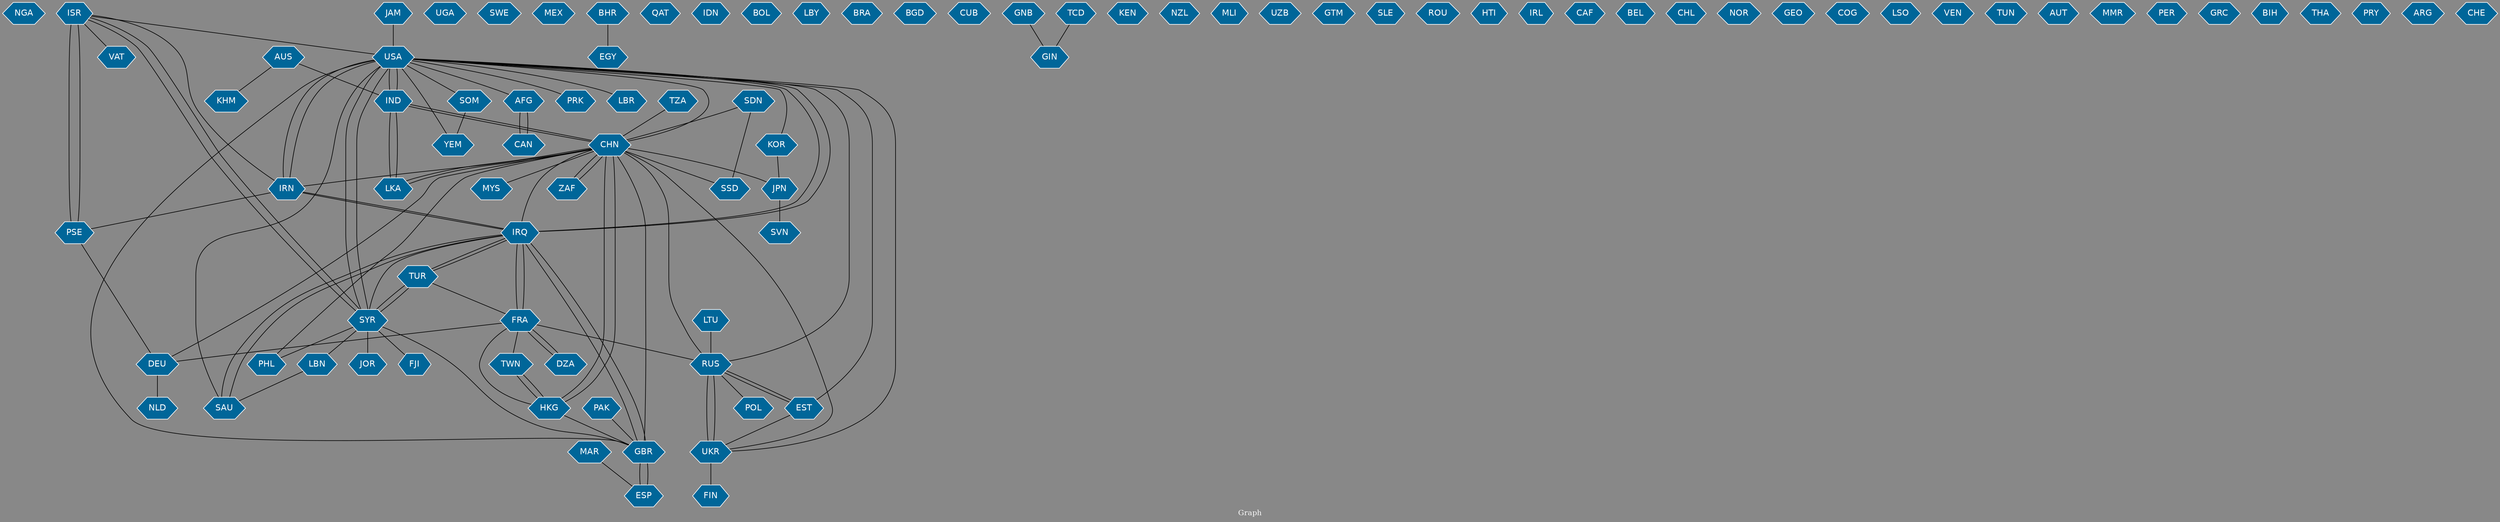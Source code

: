 // Countries together in item graph
graph {
	graph [bgcolor="#888888" fontcolor=white fontsize=12 label="Graph" outputorder=edgesfirst overlap=prism]
	node [color=white fillcolor="#006699" fontcolor=white fontname=Helvetica shape=hexagon style=filled]
	edge [arrowhead=open color=black fontcolor=white fontname=Courier fontsize=12]
		NGA [label=NGA]
		ISR [label=ISR]
		IND [label=IND]
		TWN [label=TWN]
		CHN [label=CHN]
		IRQ [label=IRQ]
		PSE [label=PSE]
		UGA [label=UGA]
		SWE [label=SWE]
		USA [label=USA]
		ZAF [label=ZAF]
		DZA [label=DZA]
		FRA [label=FRA]
		SAU [label=SAU]
		EST [label=EST]
		RUS [label=RUS]
		IRN [label=IRN]
		SOM [label=SOM]
		SYR [label=SYR]
		UKR [label=UKR]
		MEX [label=MEX]
		GBR [label=GBR]
		AFG [label=AFG]
		HKG [label=HKG]
		TUR [label=TUR]
		AUS [label=AUS]
		PRK [label=PRK]
		POL [label=POL]
		EGY [label=EGY]
		DEU [label=DEU]
		JAM [label=JAM]
		ESP [label=ESP]
		QAT [label=QAT]
		IDN [label=IDN]
		PAK [label=PAK]
		BOL [label=BOL]
		LBY [label=LBY]
		BRA [label=BRA]
		BGD [label=BGD]
		LBR [label=LBR]
		PHL [label=PHL]
		BHR [label=BHR]
		CUB [label=CUB]
		GNB [label=GNB]
		GIN [label=GIN]
		KEN [label=KEN]
		NZL [label=NZL]
		CAN [label=CAN]
		KOR [label=KOR]
		LKA [label=LKA]
		JPN [label=JPN]
		MLI [label=MLI]
		UZB [label=UZB]
		GTM [label=GTM]
		SLE [label=SLE]
		ROU [label=ROU]
		HTI [label=HTI]
		IRL [label=IRL]
		CAF [label=CAF]
		VAT [label=VAT]
		YEM [label=YEM]
		BEL [label=BEL]
		CHL [label=CHL]
		NOR [label=NOR]
		GEO [label=GEO]
		COG [label=COG]
		LSO [label=LSO]
		FJI [label=FJI]
		VEN [label=VEN]
		TUN [label=TUN]
		SDN [label=SDN]
		SSD [label=SSD]
		LBN [label=LBN]
		AUT [label=AUT]
		JOR [label=JOR]
		MMR [label=MMR]
		MYS [label=MYS]
		TZA [label=TZA]
		MAR [label=MAR]
		PER [label=PER]
		GRC [label=GRC]
		BIH [label=BIH]
		TCD [label=TCD]
		THA [label=THA]
		PRY [label=PRY]
		KHM [label=KHM]
		FIN [label=FIN]
		NLD [label=NLD]
		ARG [label=ARG]
		CHE [label=CHE]
		SVN [label=SVN]
		LTU [label=LTU]
			LKA -- IND [weight=1]
			TUR -- SYR [weight=3]
			SYR -- TUR [weight=4]
			HKG -- GBR [weight=1]
			USA -- SOM [weight=1]
			LTU -- RUS [weight=1]
			SDN -- CHN [weight=1]
			IRQ -- GBR [weight=3]
			EST -- UKR [weight=1]
			MAR -- ESP [weight=1]
			ZAF -- CHN [weight=1]
			SYR -- ISR [weight=1]
			CHN -- DEU [weight=1]
			SYR -- LBN [weight=2]
			IND -- CHN [weight=2]
			HKG -- TWN [weight=1]
			CHN -- ZAF [weight=1]
			SDN -- SSD [weight=1]
			USA -- YEM [weight=1]
			EST -- RUS [weight=1]
			UKR -- FIN [weight=1]
			USA -- EST [weight=2]
			USA -- UKR [weight=2]
			USA -- IRN [weight=2]
			AUS -- KHM [weight=1]
			TCD -- GIN [weight=1]
			JPN -- SVN [weight=1]
			USA -- AFG [weight=1]
			IRQ -- IRN [weight=2]
			SYR -- FJI [weight=2]
			AFG -- CAN [weight=1]
			CHN -- GBR [weight=1]
			TUR -- FRA [weight=1]
			FRA -- HKG [weight=1]
			PAK -- GBR [weight=1]
			IND -- USA [weight=1]
			CHN -- IND [weight=4]
			ISR -- VAT [weight=1]
			USA -- SYR [weight=3]
			DZA -- FRA [weight=1]
			USA -- IRQ [weight=1]
			RUS -- POL [weight=1]
			CHN -- JPN [weight=2]
			GBR -- ESP [weight=3]
			IRQ -- SAU [weight=2]
			PSE -- ISR [weight=10]
			HKG -- CHN [weight=7]
			ISR -- USA [weight=1]
			TUR -- IRQ [weight=1]
			PSE -- DEU [weight=1]
			IRN -- PSE [weight=1]
			USA -- RUS [weight=1]
			FRA -- DEU [weight=1]
			GBR -- IRQ [weight=4]
			USA -- KOR [weight=1]
			TZA -- CHN [weight=1]
			JAM -- USA [weight=1]
			ISR -- PSE [weight=14]
			SAU -- IRQ [weight=1]
			KOR -- JPN [weight=1]
			IRN -- IRQ [weight=1]
			CHN -- LKA [weight=1]
			CAN -- AFG [weight=1]
			LKA -- CHN [weight=1]
			IND -- LKA [weight=1]
			SYR -- JOR [weight=1]
			FRA -- DZA [weight=2]
			DEU -- NLD [weight=1]
			CHN -- SSD [weight=1]
			CHN -- PHL [weight=1]
			RUS -- UKR [weight=20]
			FRA -- TWN [weight=1]
			FRA -- RUS [weight=2]
			IRN -- USA [weight=4]
			ESP -- GBR [weight=3]
			USA -- LBR [weight=1]
			IRQ -- FRA [weight=1]
			RUS -- EST [weight=2]
			USA -- PRK [weight=1]
			SYR -- USA [weight=3]
			SYR -- IRQ [weight=2]
			UKR -- RUS [weight=14]
			ISR -- SYR [weight=2]
			IRQ -- USA [weight=2]
			CHN -- IRN [weight=1]
			FRA -- IRQ [weight=1]
			UKR -- CHN [weight=1]
			AUS -- IND [weight=1]
			SOM -- YEM [weight=1]
			USA -- IND [weight=2]
			IRQ -- CHN [weight=1]
			SYR -- PHL [weight=1]
			TWN -- HKG [weight=1]
			LBN -- SAU [weight=1]
			USA -- CHN [weight=2]
			CHN -- MYS [weight=1]
			IRN -- ISR [weight=1]
			SYR -- GBR [weight=1]
			IRQ -- TUR [weight=3]
			USA -- GBR [weight=1]
			RUS -- CHN [weight=1]
			GNB -- GIN [weight=1]
			BHR -- EGY [weight=1]
			CHN -- HKG [weight=13]
			SAU -- USA [weight=1]
}
